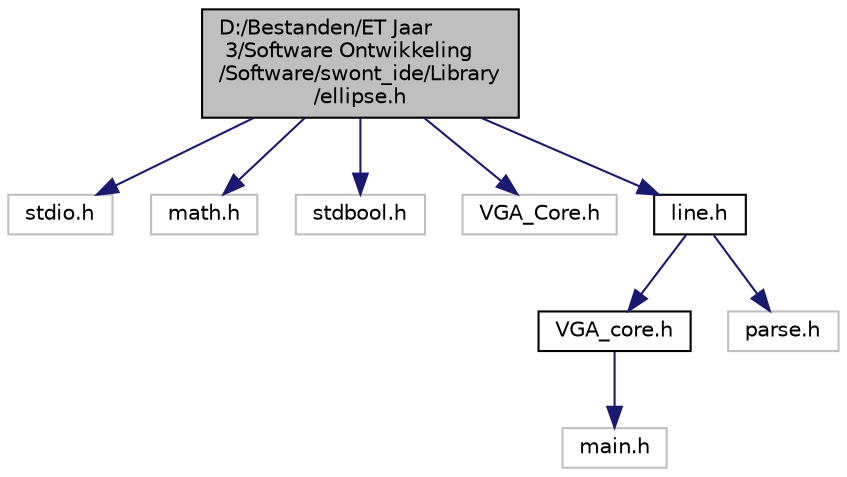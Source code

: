 digraph "D:/Bestanden/ET Jaar 3/Software Ontwikkeling/Software/swont_ide/Library/ellipse.h"
{
 // LATEX_PDF_SIZE
  edge [fontname="Helvetica",fontsize="10",labelfontname="Helvetica",labelfontsize="10"];
  node [fontname="Helvetica",fontsize="10",shape=record];
  Node1 [label="D:/Bestanden/ET Jaar\l 3/Software Ontwikkeling\l/Software/swont_ide/Library\l/ellipse.h",height=0.2,width=0.4,color="black", fillcolor="grey75", style="filled", fontcolor="black",tooltip="This file contains all the needed defines for the ellipse drawing functions."];
  Node1 -> Node2 [color="midnightblue",fontsize="10",style="solid"];
  Node2 [label="stdio.h",height=0.2,width=0.4,color="grey75", fillcolor="white", style="filled",tooltip=" "];
  Node1 -> Node3 [color="midnightblue",fontsize="10",style="solid"];
  Node3 [label="math.h",height=0.2,width=0.4,color="grey75", fillcolor="white", style="filled",tooltip=" "];
  Node1 -> Node4 [color="midnightblue",fontsize="10",style="solid"];
  Node4 [label="stdbool.h",height=0.2,width=0.4,color="grey75", fillcolor="white", style="filled",tooltip=" "];
  Node1 -> Node5 [color="midnightblue",fontsize="10",style="solid"];
  Node5 [label="VGA_Core.h",height=0.2,width=0.4,color="grey75", fillcolor="white", style="filled",tooltip=" "];
  Node1 -> Node6 [color="midnightblue",fontsize="10",style="solid"];
  Node6 [label="line.h",height=0.2,width=0.4,color="black", fillcolor="white", style="filled",URL="$line_8h.html",tooltip="This file contains all API function responsible for drawing the different bitmaps."];
  Node6 -> Node7 [color="midnightblue",fontsize="10",style="solid"];
  Node7 [label="VGA_core.h",height=0.2,width=0.4,color="black", fillcolor="white", style="filled",URL="$_v_g_a__core_8h.html",tooltip="This file is the headerfile of VGA_core.c."];
  Node7 -> Node8 [color="midnightblue",fontsize="10",style="solid"];
  Node8 [label="main.h",height=0.2,width=0.4,color="grey75", fillcolor="white", style="filled",tooltip=" "];
  Node6 -> Node9 [color="midnightblue",fontsize="10",style="solid"];
  Node9 [label="parse.h",height=0.2,width=0.4,color="grey75", fillcolor="white", style="filled",tooltip=" "];
}
